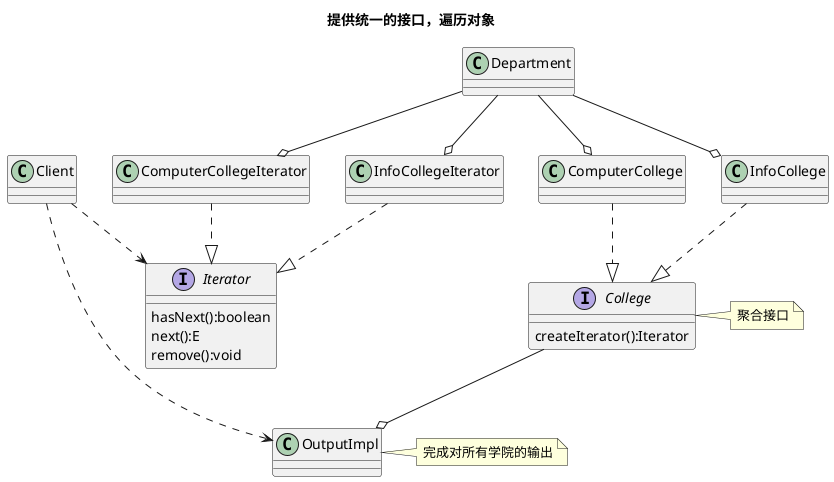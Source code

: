 @startuml
title:提供统一的接口，遍历对象

class ComputerCollegeIterator
class InfoCollegeIterator

interface Iterator{
    hasNext():boolean
    next():E
    remove():void
}


ComputerCollegeIterator ..|> Iterator
InfoCollegeIterator ..|> Iterator
Department --o ComputerCollegeIterator
Department --o InfoCollegeIterator

interface College{
    createIterator():Iterator
}
note right:聚合接口

class ComputerCollege
class InfoCollege
ComputerCollege ..|> College
InfoCollege ..|> College

Department --o InfoCollege
Department --o ComputerCollege
class OutputImpl
note right:完成对所有学院的输出
College --o OutputImpl
class Client
Client ..> OutputImpl
Client ..> Iterator

@enduml